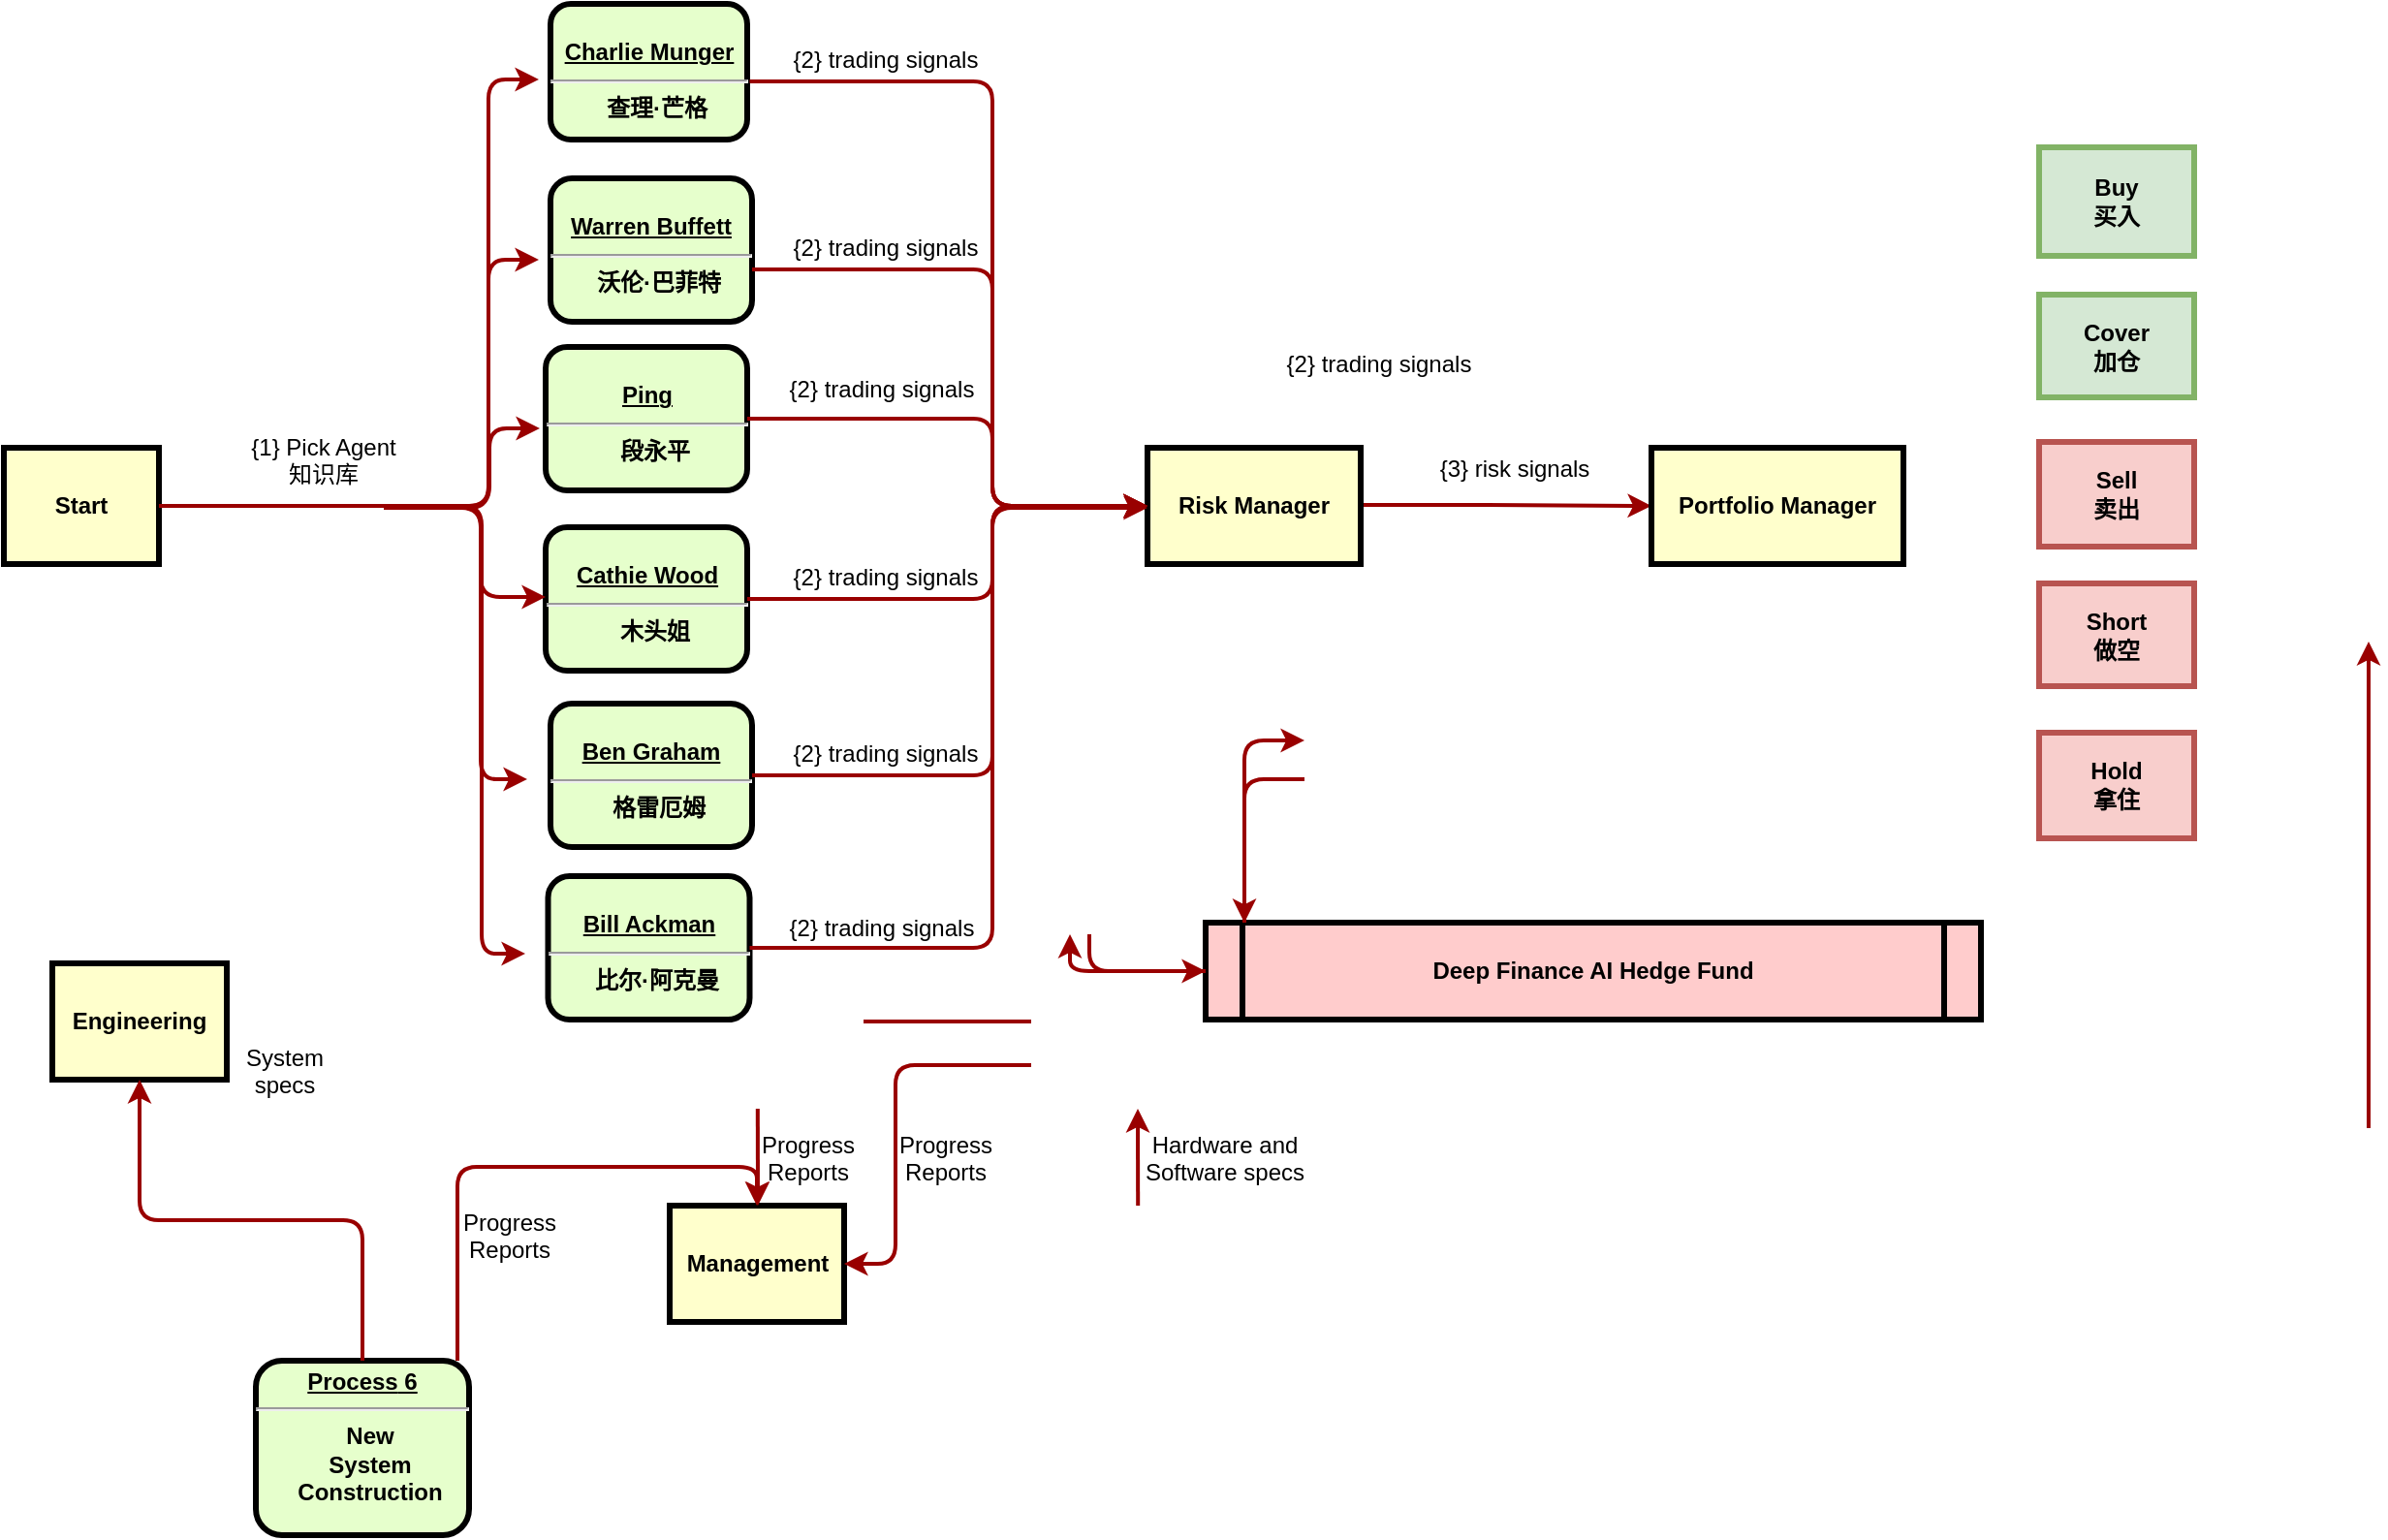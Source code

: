 <mxfile version="26.1.0">
  <diagram name="Page-1" id="c7558073-3199-34d8-9f00-42111426c3f3">
    <mxGraphModel dx="1183" dy="674" grid="1" gridSize="10" guides="1" tooltips="1" connect="1" arrows="1" fold="1" page="1" pageScale="1" pageWidth="826" pageHeight="1169" background="none" math="0" shadow="0">
      <root>
        <mxCell id="0" />
        <mxCell id="1" parent="0" />
        <mxCell id="2" value="&lt;p style=&quot;margin: 4px 0px 0px; text-align: center;&quot;&gt;&lt;u&gt;&lt;br&gt;Charlie Munger&lt;/u&gt;&lt;/p&gt;&lt;hr&gt;&lt;p style=&quot;margin: 0px; margin-left: 8px;&quot;&gt;查理·芒格&lt;/p&gt;" style="verticalAlign=middle;align=center;overflow=fill;fontSize=12;fontFamily=Helvetica;html=1;rounded=1;fontStyle=1;strokeWidth=3;fillColor=#E6FFCC" parent="1" vertex="1">
          <mxGeometry x="292" y="30" width="101.5" height="70" as="geometry" />
        </mxCell>
        <mxCell id="4" value="Start" style="whiteSpace=wrap;align=center;verticalAlign=middle;fontStyle=1;strokeWidth=3;fillColor=#FFFFCC" parent="1" vertex="1">
          <mxGeometry x="10" y="259" width="80" height="60" as="geometry" />
        </mxCell>
        <mxCell id="5" value="Deep Finance AI Hedge Fund" style="shape=process;whiteSpace=wrap;align=center;verticalAlign=middle;size=0.048;fontStyle=1;strokeWidth=3;fillColor=#FFCCCC" parent="1" vertex="1">
          <mxGeometry x="630.0" y="504" width="400" height="50" as="geometry" />
        </mxCell>
        <mxCell id="10" value="&lt;p style=&quot;margin: 0px; margin-top: 4px; text-align: center; text-decoration: underline;&quot;&gt;&lt;strong&gt;&lt;strong&gt;Process&lt;/strong&gt; 6&lt;br /&gt;&lt;/strong&gt;&lt;/p&gt;&lt;hr /&gt;&lt;p style=&quot;margin: 0px; margin-left: 8px;&quot;&gt;New&lt;/p&gt;&lt;p style=&quot;margin: 0px; margin-left: 8px;&quot;&gt;System&lt;/p&gt;&lt;p style=&quot;margin: 0px; margin-left: 8px;&quot;&gt;Construction&lt;/p&gt;" style="verticalAlign=middle;align=center;overflow=fill;fontSize=12;fontFamily=Helvetica;html=1;rounded=1;fontStyle=1;strokeWidth=3;fillColor=#E6FFCC" parent="1" vertex="1">
          <mxGeometry x="140.0" y="730" width="110" height="90" as="geometry" />
        </mxCell>
        <mxCell id="13" value="Management" style="whiteSpace=wrap;align=center;verticalAlign=middle;fontStyle=1;strokeWidth=3;fillColor=#FFFFCC" parent="1" vertex="1">
          <mxGeometry x="353.5" y="650" width="90" height="60" as="geometry" />
        </mxCell>
        <mxCell id="14" value="Engineering" style="whiteSpace=wrap;align=center;verticalAlign=middle;fontStyle=1;strokeWidth=3;fillColor=#FFFFCC" parent="1" vertex="1">
          <mxGeometry x="35.0" y="525.0" width="90" height="60" as="geometry" />
        </mxCell>
        <mxCell id="51" value="" style="endArrow=none;noEdgeStyle=1;strokeColor=#990000;strokeWidth=2" parent="1" edge="1">
          <mxGeometry relative="1" as="geometry">
            <mxPoint x="540" y="555" as="sourcePoint" />
            <mxPoint x="453.5" y="555" as="targetPoint" />
          </mxGeometry>
        </mxCell>
        <mxCell id="52" value="{1} Pick Agent&#xa;知识库" style="text;spacingTop=-5;align=center" parent="1" vertex="1">
          <mxGeometry x="160" y="250" width="30" height="20" as="geometry" />
        </mxCell>
        <mxCell id="55" value="" style="edgeStyle=elbowEdgeStyle;elbow=horizontal;strokeColor=#990000;strokeWidth=2;flowAnimation=0;" parent="1" edge="1">
          <mxGeometry width="100" height="100" relative="1" as="geometry">
            <mxPoint x="210" y="289" as="sourcePoint" />
            <mxPoint x="286" y="69" as="targetPoint" />
            <Array as="points">
              <mxPoint x="260" y="374" />
            </Array>
          </mxGeometry>
        </mxCell>
        <mxCell id="62" value="{2} trading signals" style="text;spacingTop=-5;align=center" parent="1" vertex="1">
          <mxGeometry x="380" y="50" width="170" height="20" as="geometry" />
        </mxCell>
        <mxCell id="67" value="" style="edgeStyle=elbowEdgeStyle;elbow=horizontal;strokeColor=#990000;strokeWidth=2" parent="1" edge="1">
          <mxGeometry width="100" height="100" relative="1" as="geometry">
            <mxPoint x="1229.998" y="610" as="sourcePoint" />
            <mxPoint x="1229.998" y="359" as="targetPoint" />
          </mxGeometry>
        </mxCell>
        <mxCell id="72" value="" style="edgeStyle=elbowEdgeStyle;elbow=vertical;strokeColor=#990000;strokeWidth=2" parent="1" source="5" edge="1">
          <mxGeometry width="100" height="100" relative="1" as="geometry">
            <mxPoint x="500" y="500" as="sourcePoint" />
            <mxPoint x="681" y="410" as="targetPoint" />
            <Array as="points">
              <mxPoint x="650" y="410" />
            </Array>
          </mxGeometry>
        </mxCell>
        <mxCell id="73" value="" style="edgeStyle=elbowEdgeStyle;elbow=vertical;strokeColor=#990000;strokeWidth=2" parent="1" target="5" edge="1">
          <mxGeometry width="100" height="100" relative="1" as="geometry">
            <mxPoint x="681" y="430" as="sourcePoint" />
            <mxPoint x="560" y="400" as="targetPoint" />
            <Array as="points">
              <mxPoint x="650" y="430" />
            </Array>
          </mxGeometry>
        </mxCell>
        <mxCell id="76" value="" style="edgeStyle=elbowEdgeStyle;elbow=horizontal;strokeColor=#990000;strokeWidth=2" parent="1" target="5" edge="1">
          <mxGeometry width="100" height="100" relative="1" as="geometry">
            <mxPoint x="570" y="510" as="sourcePoint" />
            <mxPoint x="520" y="480" as="targetPoint" />
            <Array as="points">
              <mxPoint x="570" y="470" />
            </Array>
          </mxGeometry>
        </mxCell>
        <mxCell id="77" value="" style="edgeStyle=elbowEdgeStyle;elbow=horizontal;strokeColor=#990000;strokeWidth=2" parent="1" source="5" edge="1">
          <mxGeometry width="100" height="100" relative="1" as="geometry">
            <mxPoint x="400" y="590" as="sourcePoint" />
            <mxPoint x="560" y="510" as="targetPoint" />
            <Array as="points">
              <mxPoint x="560" y="480" />
            </Array>
          </mxGeometry>
        </mxCell>
        <mxCell id="78" value="" style="edgeStyle=elbowEdgeStyle;elbow=horizontal;strokeColor=#990000;strokeWidth=2" parent="1" edge="1">
          <mxGeometry width="100" height="100" relative="1" as="geometry">
            <mxPoint x="595.095" y="650" as="sourcePoint" />
            <mxPoint x="595.095" y="600" as="targetPoint" />
          </mxGeometry>
        </mxCell>
        <mxCell id="79" value="Hardware and&#xa;Software specs" style="text;spacingTop=-5;align=center" parent="1" vertex="1">
          <mxGeometry x="625" y="610" width="30" height="20" as="geometry" />
        </mxCell>
        <mxCell id="81" value="" style="edgeStyle=elbowEdgeStyle;elbow=horizontal;exitX=0;exitY=0.75;strokeColor=#990000;strokeWidth=2" parent="1" target="13" edge="1">
          <mxGeometry width="100" height="100" relative="1" as="geometry">
            <mxPoint x="540" y="577.5" as="sourcePoint" />
            <mxPoint x="520" y="630" as="targetPoint" />
            <Array as="points">
              <mxPoint x="470" y="630" />
            </Array>
          </mxGeometry>
        </mxCell>
        <mxCell id="82" value="Progress&#xa;Reports" style="text;spacingTop=-5;align=center" parent="1" vertex="1">
          <mxGeometry x="481.0" y="610.0" width="30" height="20" as="geometry" />
        </mxCell>
        <mxCell id="83" value="" style="edgeStyle=elbowEdgeStyle;elbow=horizontal;strokeColor=#990000;strokeWidth=2" parent="1" target="13" edge="1">
          <mxGeometry width="100" height="100" relative="1" as="geometry">
            <mxPoint x="398.905" y="600" as="sourcePoint" />
            <mxPoint x="230.0" y="650" as="targetPoint" />
          </mxGeometry>
        </mxCell>
        <mxCell id="84" value="Progress&#xa;Reports" style="text;spacingTop=-5;align=center" parent="1" vertex="1">
          <mxGeometry x="410.0" y="610.0" width="30" height="20" as="geometry" />
        </mxCell>
        <mxCell id="85" value="" style="edgeStyle=elbowEdgeStyle;elbow=horizontal;strokeColor=#990000;strokeWidth=2" parent="1" source="10" target="13" edge="1">
          <mxGeometry width="100" height="100" relative="1" as="geometry">
            <mxPoint x="130.0" y="740" as="sourcePoint" />
            <mxPoint x="230.0" y="640" as="targetPoint" />
            <Array as="points">
              <mxPoint x="244" y="630" />
            </Array>
          </mxGeometry>
        </mxCell>
        <mxCell id="86" value="Progress&#xa;Reports" style="text;spacingTop=-5;align=center" parent="1" vertex="1">
          <mxGeometry x="256.0" y="650.0" width="30" height="20" as="geometry" />
        </mxCell>
        <mxCell id="87" value="" style="edgeStyle=elbowEdgeStyle;elbow=vertical;strokeColor=#990000;strokeWidth=2" parent="1" source="10" target="14" edge="1">
          <mxGeometry width="100" height="100" relative="1" as="geometry">
            <mxPoint x="70" y="740" as="sourcePoint" />
            <mxPoint x="170" y="640" as="targetPoint" />
          </mxGeometry>
        </mxCell>
        <mxCell id="94" value="System&#xa;specs" style="text;spacingTop=-5;align=center" parent="1" vertex="1">
          <mxGeometry x="140.0" y="565.0" width="30" height="20" as="geometry" />
        </mxCell>
        <mxCell id="Nm4_mL6fxK8GZgNtWApq-98" value="&lt;p style=&quot;margin: 4px 0px 0px; text-align: center;&quot;&gt;&lt;u&gt;&lt;br&gt;Warren Buffett&lt;/u&gt;&lt;/p&gt;&lt;hr&gt;&lt;p style=&quot;margin: 0px; margin-left: 8px;&quot;&gt;沃伦·巴菲特&lt;/p&gt;" style="verticalAlign=middle;align=center;overflow=fill;fontSize=12;fontFamily=Helvetica;html=1;rounded=1;fontStyle=1;strokeWidth=3;fillColor=#E6FFCC" vertex="1" parent="1">
          <mxGeometry x="292" y="120" width="104" height="74" as="geometry" />
        </mxCell>
        <mxCell id="Nm4_mL6fxK8GZgNtWApq-108" value="" style="edgeStyle=elbowEdgeStyle;elbow=horizontal;strokeColor=#990000;strokeWidth=2;entryX=0;entryY=0.5;entryDx=0;entryDy=0;flowAnimation=0;" edge="1" parent="1">
          <mxGeometry width="100" height="100" relative="1" as="geometry">
            <mxPoint x="210" y="290" as="sourcePoint" />
            <mxPoint x="286" y="162" as="targetPoint" />
            <Array as="points">
              <mxPoint x="260" y="375" />
              <mxPoint x="260" y="245" />
            </Array>
          </mxGeometry>
        </mxCell>
        <mxCell id="Nm4_mL6fxK8GZgNtWApq-110" value="&lt;p style=&quot;margin: 4px 0px 0px; text-align: center;&quot;&gt;&lt;u&gt;&lt;br&gt;Ping&lt;/u&gt;&lt;/p&gt;&lt;hr&gt;&lt;p style=&quot;margin: 0px; margin-left: 8px;&quot;&gt;段永平&lt;/p&gt;" style="verticalAlign=middle;align=center;overflow=fill;fontSize=12;fontFamily=Helvetica;html=1;rounded=1;fontStyle=1;strokeWidth=3;fillColor=#E6FFCC" vertex="1" parent="1">
          <mxGeometry x="289.5" y="207" width="104" height="74" as="geometry" />
        </mxCell>
        <mxCell id="Nm4_mL6fxK8GZgNtWApq-111" value="&lt;p style=&quot;margin: 4px 0px 0px; text-align: center;&quot;&gt;&lt;u&gt;&lt;br&gt;Cathie Wood&lt;/u&gt;&lt;/p&gt;&lt;hr&gt;&lt;p style=&quot;margin: 0px; margin-left: 8px;&quot;&gt;木头姐&lt;/p&gt;" style="verticalAlign=middle;align=center;overflow=fill;fontSize=12;fontFamily=Helvetica;html=1;rounded=1;fontStyle=1;strokeWidth=3;fillColor=#E6FFCC;strokeColor=default;" vertex="1" parent="1">
          <mxGeometry x="289.5" y="300" width="104" height="74" as="geometry" />
        </mxCell>
        <mxCell id="Nm4_mL6fxK8GZgNtWApq-112" value="&lt;p style=&quot;margin: 4px 0px 0px; text-align: center;&quot;&gt;&lt;u&gt;&lt;br&gt;Ben Graham&lt;/u&gt;&lt;/p&gt;&lt;hr&gt;&lt;p style=&quot;margin: 0px; margin-left: 8px;&quot;&gt;格雷厄姆&lt;/p&gt;" style="verticalAlign=middle;align=center;overflow=fill;fontSize=12;fontFamily=Helvetica;html=1;rounded=1;fontStyle=1;strokeWidth=3;fillColor=#E6FFCC;strokeColor=default;" vertex="1" parent="1">
          <mxGeometry x="292" y="391" width="104" height="74" as="geometry" />
        </mxCell>
        <mxCell id="Nm4_mL6fxK8GZgNtWApq-113" value="&lt;p style=&quot;margin: 4px 0px 0px; text-align: center;&quot;&gt;&lt;u&gt;&lt;br&gt;Bill Ackman&lt;/u&gt;&lt;/p&gt;&lt;hr&gt;&lt;p style=&quot;margin: 0px; margin-left: 8px;&quot;&gt;比尔·阿克曼&lt;/p&gt;" style="verticalAlign=middle;align=center;overflow=fill;fontSize=12;fontFamily=Helvetica;html=1;rounded=1;fontStyle=1;strokeWidth=3;fillColor=#E6FFCC;strokeColor=default;" vertex="1" parent="1">
          <mxGeometry x="290.75" y="480" width="104" height="74" as="geometry" />
        </mxCell>
        <mxCell id="Nm4_mL6fxK8GZgNtWApq-125" value="" style="edgeStyle=elbowEdgeStyle;elbow=horizontal;strokeColor=#990000;strokeWidth=2;entryX=0;entryY=0.5;entryDx=0;entryDy=0;flowAnimation=0;" edge="1" parent="1">
          <mxGeometry width="100" height="100" relative="1" as="geometry">
            <mxPoint x="203" y="289" as="sourcePoint" />
            <mxPoint x="286.5" y="249" as="targetPoint" />
            <Array as="points">
              <mxPoint x="260.5" y="462" />
              <mxPoint x="260.5" y="332" />
            </Array>
          </mxGeometry>
        </mxCell>
        <mxCell id="Nm4_mL6fxK8GZgNtWApq-126" value="" style="edgeStyle=elbowEdgeStyle;elbow=horizontal;strokeColor=#990000;strokeWidth=2;flowAnimation=0;entryX=0;entryY=0.5;entryDx=0;entryDy=0;" edge="1" parent="1">
          <mxGeometry width="100" height="100" relative="1" as="geometry">
            <mxPoint x="206" y="289" as="sourcePoint" />
            <mxPoint x="289.5" y="336.0" as="targetPoint" />
            <Array as="points">
              <mxPoint x="256" y="374" />
              <mxPoint x="256" y="244" />
            </Array>
          </mxGeometry>
        </mxCell>
        <mxCell id="Nm4_mL6fxK8GZgNtWApq-127" value="" style="edgeStyle=elbowEdgeStyle;elbow=horizontal;strokeColor=#990000;strokeWidth=2;flowAnimation=0;" edge="1" parent="1">
          <mxGeometry width="100" height="100" relative="1" as="geometry">
            <mxPoint x="206" y="290" as="sourcePoint" />
            <mxPoint x="280" y="430" as="targetPoint" />
            <Array as="points">
              <mxPoint x="256" y="375" />
              <mxPoint x="256" y="245" />
            </Array>
          </mxGeometry>
        </mxCell>
        <mxCell id="Nm4_mL6fxK8GZgNtWApq-128" value="" style="edgeStyle=elbowEdgeStyle;elbow=horizontal;strokeColor=#990000;strokeWidth=2;flowAnimation=0;exitX=1;exitY=0.5;exitDx=0;exitDy=0;" edge="1" parent="1">
          <mxGeometry width="100" height="100" relative="1" as="geometry">
            <mxPoint x="90" y="289" as="sourcePoint" />
            <mxPoint x="279" y="520" as="targetPoint" />
            <Array as="points">
              <mxPoint x="256.5" y="375" />
              <mxPoint x="256.5" y="245" />
            </Array>
          </mxGeometry>
        </mxCell>
        <mxCell id="Nm4_mL6fxK8GZgNtWApq-129" value="" style="edgeStyle=elbowEdgeStyle;elbow=horizontal;strokeColor=#990000;strokeWidth=2;entryX=0;entryY=0.5;entryDx=0;entryDy=0;" edge="1" parent="1" target="Nm4_mL6fxK8GZgNtWApq-154">
          <mxGeometry width="100" height="100" relative="1" as="geometry">
            <mxPoint x="710" y="288.52" as="sourcePoint" />
            <mxPoint x="790" y="288.52" as="targetPoint" />
          </mxGeometry>
        </mxCell>
        <mxCell id="Nm4_mL6fxK8GZgNtWApq-130" value="{2} trading signals" style="text;spacingTop=-5;align=center" vertex="1" parent="1">
          <mxGeometry x="450" y="147" width="30" height="20" as="geometry" />
        </mxCell>
        <mxCell id="Nm4_mL6fxK8GZgNtWApq-132" value="Risk Manager" style="whiteSpace=wrap;align=center;verticalAlign=middle;fontStyle=1;strokeWidth=3;fillColor=#FFFFCC" vertex="1" parent="1">
          <mxGeometry x="600" y="259" width="110" height="60" as="geometry" />
        </mxCell>
        <mxCell id="Nm4_mL6fxK8GZgNtWApq-135" value="{2} trading signals" style="text;spacingTop=-5;align=center" vertex="1" parent="1">
          <mxGeometry x="700" y="207" width="39" height="20" as="geometry" />
        </mxCell>
        <mxCell id="Nm4_mL6fxK8GZgNtWApq-138" value="" style="edgeStyle=elbowEdgeStyle;elbow=horizontal;strokeColor=#990000;strokeWidth=2;entryX=0;entryY=0.5;entryDx=0;entryDy=0;" edge="1" parent="1" target="Nm4_mL6fxK8GZgNtWApq-132">
          <mxGeometry width="100" height="100" relative="1" as="geometry">
            <mxPoint x="394.75" y="70" as="sourcePoint" />
            <mxPoint x="584.75" y="270" as="targetPoint" />
            <Array as="points">
              <mxPoint x="520" y="180" />
            </Array>
          </mxGeometry>
        </mxCell>
        <mxCell id="Nm4_mL6fxK8GZgNtWApq-141" value="" style="edgeStyle=elbowEdgeStyle;elbow=horizontal;strokeColor=#990000;strokeWidth=2;entryX=0;entryY=0.5;entryDx=0;entryDy=0;exitX=1;exitY=0.5;exitDx=0;exitDy=0;" edge="1" parent="1" target="Nm4_mL6fxK8GZgNtWApq-132">
          <mxGeometry width="100" height="100" relative="1" as="geometry">
            <mxPoint x="396" y="167" as="sourcePoint" />
            <mxPoint x="600" y="299" as="targetPoint" />
            <Array as="points">
              <mxPoint x="520" y="230" />
            </Array>
          </mxGeometry>
        </mxCell>
        <mxCell id="Nm4_mL6fxK8GZgNtWApq-145" value="" style="edgeStyle=elbowEdgeStyle;elbow=horizontal;strokeColor=#990000;strokeWidth=2;entryX=0;entryY=0.5;entryDx=0;entryDy=0;exitX=1;exitY=0.5;exitDx=0;exitDy=0;" edge="1" parent="1" source="Nm4_mL6fxK8GZgNtWApq-110" target="Nm4_mL6fxK8GZgNtWApq-132">
          <mxGeometry width="100" height="100" relative="1" as="geometry">
            <mxPoint x="406" y="177" as="sourcePoint" />
            <mxPoint x="610" y="309" as="targetPoint" />
            <Array as="points">
              <mxPoint x="520" y="280" />
            </Array>
          </mxGeometry>
        </mxCell>
        <mxCell id="Nm4_mL6fxK8GZgNtWApq-146" value="" style="edgeStyle=elbowEdgeStyle;elbow=horizontal;strokeColor=#990000;strokeWidth=2;exitX=1;exitY=0.5;exitDx=0;exitDy=0;entryX=0;entryY=0.5;entryDx=0;entryDy=0;" edge="1" parent="1" source="Nm4_mL6fxK8GZgNtWApq-111" target="Nm4_mL6fxK8GZgNtWApq-132">
          <mxGeometry width="100" height="100" relative="1" as="geometry">
            <mxPoint x="396" y="340" as="sourcePoint" />
            <mxPoint x="590" y="290" as="targetPoint" />
            <Array as="points">
              <mxPoint x="520" y="320" />
            </Array>
          </mxGeometry>
        </mxCell>
        <mxCell id="Nm4_mL6fxK8GZgNtWApq-147" value="" style="edgeStyle=elbowEdgeStyle;elbow=horizontal;strokeColor=#990000;strokeWidth=2;exitX=1;exitY=0.5;exitDx=0;exitDy=0;" edge="1" parent="1" source="Nm4_mL6fxK8GZgNtWApq-112">
          <mxGeometry width="100" height="100" relative="1" as="geometry">
            <mxPoint x="404" y="347" as="sourcePoint" />
            <mxPoint x="600" y="290" as="targetPoint" />
            <Array as="points">
              <mxPoint x="520" y="360" />
            </Array>
          </mxGeometry>
        </mxCell>
        <mxCell id="Nm4_mL6fxK8GZgNtWApq-148" value="" style="edgeStyle=elbowEdgeStyle;elbow=horizontal;strokeColor=#990000;strokeWidth=2;exitX=1;exitY=0.5;exitDx=0;exitDy=0;entryX=0;entryY=0.5;entryDx=0;entryDy=0;" edge="1" parent="1" source="Nm4_mL6fxK8GZgNtWApq-113" target="Nm4_mL6fxK8GZgNtWApq-132">
          <mxGeometry width="100" height="100" relative="1" as="geometry">
            <mxPoint x="406" y="438" as="sourcePoint" />
            <mxPoint x="610" y="300" as="targetPoint" />
            <Array as="points">
              <mxPoint x="520" y="410" />
            </Array>
          </mxGeometry>
        </mxCell>
        <mxCell id="Nm4_mL6fxK8GZgNtWApq-149" value="{2} trading signals" style="text;spacingTop=-5;align=center" vertex="1" parent="1">
          <mxGeometry x="443.5" y="220" width="39" height="20" as="geometry" />
        </mxCell>
        <mxCell id="Nm4_mL6fxK8GZgNtWApq-150" value="{2} trading signals" style="text;spacingTop=-5;align=center" vertex="1" parent="1">
          <mxGeometry x="445.5" y="317" width="39" height="20" as="geometry" />
        </mxCell>
        <mxCell id="Nm4_mL6fxK8GZgNtWApq-151" value="{2} trading signals" style="text;spacingTop=-5;align=center" vertex="1" parent="1">
          <mxGeometry x="445.5" y="408" width="39" height="20" as="geometry" />
        </mxCell>
        <mxCell id="Nm4_mL6fxK8GZgNtWApq-152" value="{2} trading signals" style="text;spacingTop=-5;align=center" vertex="1" parent="1">
          <mxGeometry x="443.5" y="498" width="39" height="20" as="geometry" />
        </mxCell>
        <mxCell id="Nm4_mL6fxK8GZgNtWApq-153" value="{3} risk signals" style="text;spacingTop=-5;align=center" vertex="1" parent="1">
          <mxGeometry x="770" y="261" width="39" height="20" as="geometry" />
        </mxCell>
        <mxCell id="Nm4_mL6fxK8GZgNtWApq-154" value="Portfolio Manager" style="whiteSpace=wrap;align=center;verticalAlign=middle;fontStyle=1;strokeWidth=3;fillColor=#FFFFCC" vertex="1" parent="1">
          <mxGeometry x="860" y="259" width="130" height="60" as="geometry" />
        </mxCell>
        <mxCell id="Nm4_mL6fxK8GZgNtWApq-160" value="Buy&#xa;买入" style="whiteSpace=wrap;align=center;verticalAlign=middle;fontStyle=1;strokeWidth=3;fillColor=#d5e8d4;strokeColor=#82b366;" vertex="1" parent="1">
          <mxGeometry x="1060" y="104" width="80" height="56" as="geometry" />
        </mxCell>
        <mxCell id="Nm4_mL6fxK8GZgNtWApq-161" value="Cover&#xa;加仓" style="whiteSpace=wrap;align=center;verticalAlign=middle;fontStyle=1;strokeWidth=3;fillColor=#d5e8d4;strokeColor=#82b366;" vertex="1" parent="1">
          <mxGeometry x="1060" y="180" width="80" height="53" as="geometry" />
        </mxCell>
        <mxCell id="Nm4_mL6fxK8GZgNtWApq-162" value="Sell&#xa;卖出" style="whiteSpace=wrap;align=center;verticalAlign=middle;fontStyle=1;strokeWidth=3;fillColor=#f8cecc;strokeColor=#b85450;" vertex="1" parent="1">
          <mxGeometry x="1060" y="256" width="80" height="54" as="geometry" />
        </mxCell>
        <mxCell id="Nm4_mL6fxK8GZgNtWApq-163" value="Short&#xa;做空" style="whiteSpace=wrap;align=center;verticalAlign=middle;fontStyle=1;strokeWidth=3;fillColor=#f8cecc;strokeColor=#b85450;" vertex="1" parent="1">
          <mxGeometry x="1060" y="329" width="80" height="53" as="geometry" />
        </mxCell>
        <mxCell id="Nm4_mL6fxK8GZgNtWApq-164" value="Hold&#xa;拿住" style="whiteSpace=wrap;align=center;verticalAlign=middle;fontStyle=1;strokeWidth=3;fillColor=#f8cecc;strokeColor=#b85450;" vertex="1" parent="1">
          <mxGeometry x="1060" y="406" width="80" height="54.5" as="geometry" />
        </mxCell>
      </root>
    </mxGraphModel>
  </diagram>
</mxfile>
